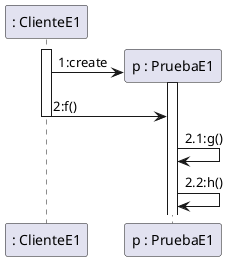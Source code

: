 @startuml pruebaCliente
participant "p : PruebaE1" as PruebaE1 order 2
participant ": ClienteE1" as ClienteE1 order 1

activate ClienteE1
create PruebaE1
ClienteE1 -> PruebaE1: 1:create
activate PruebaE1

ClienteE1 -> PruebaE1: 2:f()
deactivate ClienteE1
PruebaE1 -> PruebaE1: 2.1:g()
PruebaE1 -> PruebaE1: 2.2:h()

@enduml